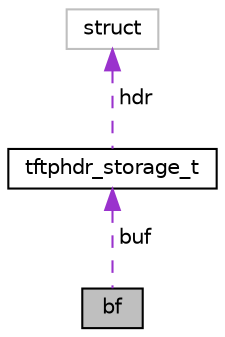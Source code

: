 digraph "bf"
{
  edge [fontname="Helvetica",fontsize="10",labelfontname="Helvetica",labelfontsize="10"];
  node [fontname="Helvetica",fontsize="10",shape=record];
  Node1 [label="bf",height=0.2,width=0.4,color="black", fillcolor="grey75", style="filled", fontcolor="black"];
  Node2 -> Node1 [dir="back",color="darkorchid3",fontsize="10",style="dashed",label=" buf" ,fontname="Helvetica"];
  Node2 [label="tftphdr_storage_t",height=0.2,width=0.4,color="black", fillcolor="white", style="filled",URL="$uniontftphdr__storage__t.html"];
  Node3 -> Node2 [dir="back",color="darkorchid3",fontsize="10",style="dashed",label=" hdr" ,fontname="Helvetica"];
  Node3 [label="struct",height=0.2,width=0.4,color="grey75", fillcolor="white", style="filled"];
}
